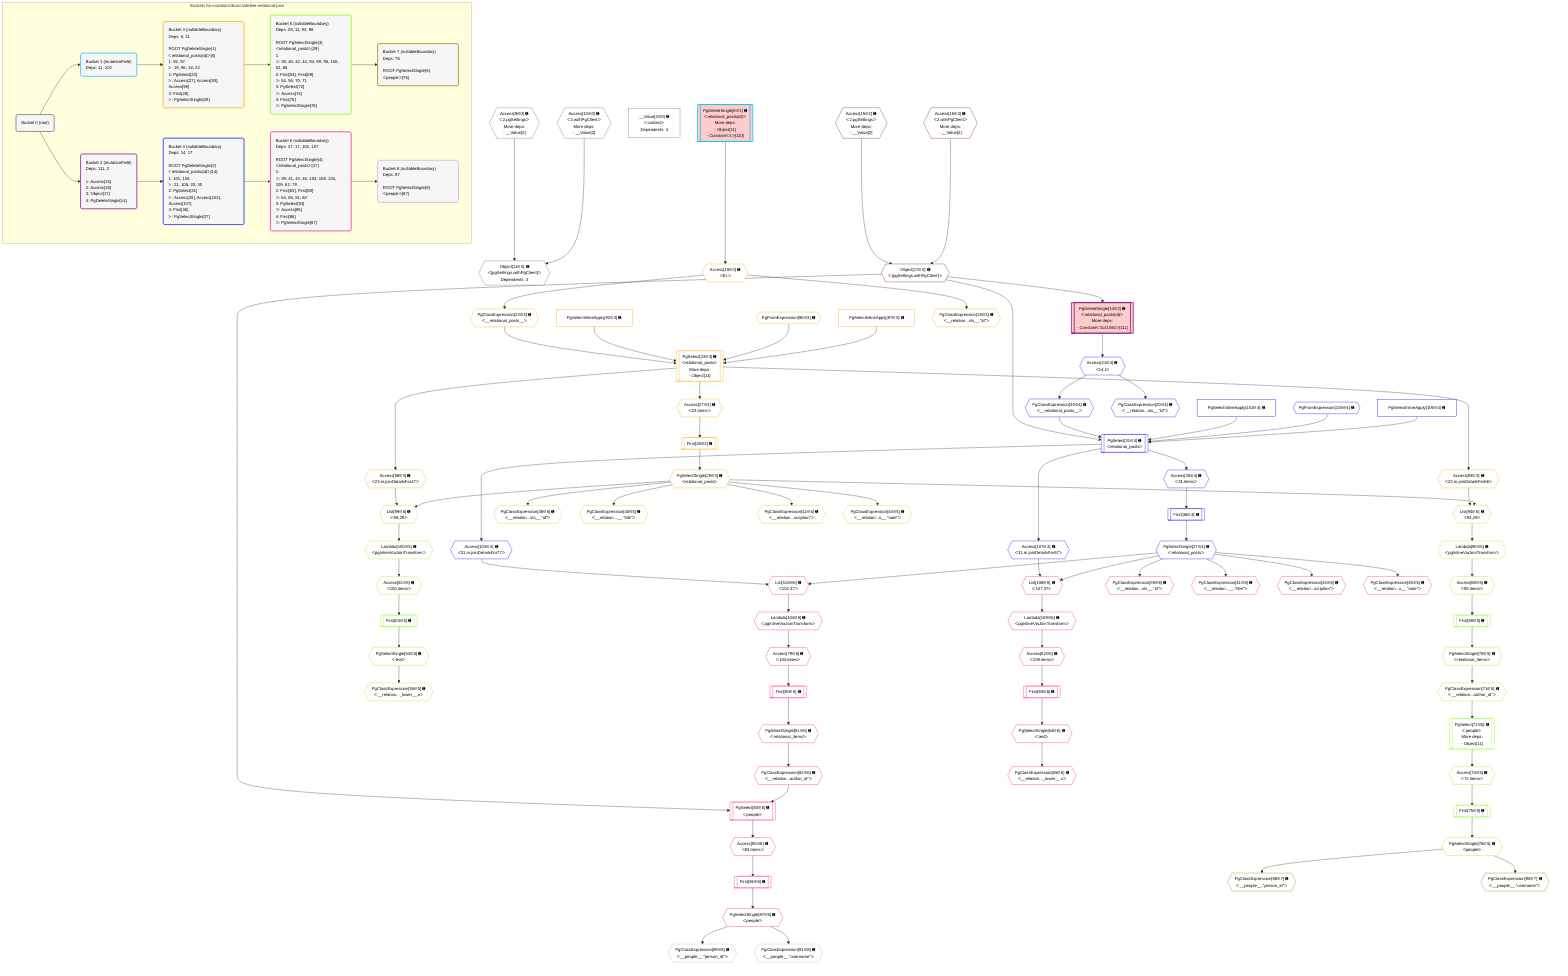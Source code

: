 %%{init: {'themeVariables': { 'fontSize': '12px'}}}%%
graph TD
    classDef path fill:#eee,stroke:#000,color:#000
    classDef plan fill:#fff,stroke-width:1px,color:#000
    classDef itemplan fill:#fff,stroke-width:2px,color:#000
    classDef unbatchedplan fill:#dff,stroke-width:1px,color:#000
    classDef sideeffectplan fill:#fcc,stroke-width:2px,color:#000
    classDef bucket fill:#f6f6f6,color:#000,stroke-width:2px,text-align:left

    subgraph "Buckets for mutations/basics/delete-relational-post"
    Bucket0("Bucket 0 (root)"):::bucket
    Bucket1("Bucket 1 (mutationField)<br />Deps: 11, 110"):::bucket
    Bucket2("Bucket 2 (mutationField)<br />Deps: 111, 2<br /><br />1: Access[15]<br />2: Access[16]<br />3: Object[17]<br />4: PgDeleteSingle[14]"):::bucket
    Bucket3("Bucket 3 (nullableBoundary)<br />Deps: 8, 11<br /><br />ROOT PgDeleteSingle{1}ᐸrelational_posts(id)ᐳ[8]<br />1: 92, 97<br />ᐳ: 19, 96, 18, 22<br />2: PgSelect[23]<br />ᐳ: Access[27], Access[93], Access[98]<br />3: First[28]<br />ᐳ: PgSelectSingle[29]"):::bucket
    Bucket4("Bucket 4 (nullableBoundary)<br />Deps: 14, 17<br /><br />ROOT PgDeleteSingle{2}ᐸrelational_posts(id)ᐳ[14]<br />1: 101, 106<br />ᐳ: 21, 105, 20, 30<br />2: PgSelect[31]<br />ᐳ: Access[35], Access[102], Access[107]<br />3: First[36]<br />ᐳ: PgSelectSingle[37]"):::bucket
    Bucket5("Bucket 5 (nullableBoundary)<br />Deps: 29, 11, 93, 98<br /><br />ROOT PgSelectSingle{3}ᐸrelational_postsᐳ[29]<br />1: <br />ᐳ: 38, 40, 42, 44, 94, 99, 95, 100, 52, 68<br />2: First[53], First[69]<br />ᐳ: 54, 55, 70, 71<br />3: PgSelect[72]<br />ᐳ: Access[74]<br />4: First[75]<br />ᐳ: PgSelectSingle[76]"):::bucket
    Bucket6("Bucket 6 (nullableBoundary)<br />Deps: 37, 17, 102, 107<br /><br />ROOT PgSelectSingle{4}ᐸrelational_postsᐳ[37]<br />1: <br />ᐳ: 39, 41, 43, 45, 103, 108, 104, 109, 62, 79<br />2: First[63], First[80]<br />ᐳ: 64, 65, 81, 82<br />3: PgSelect[83]<br />ᐳ: Access[85]<br />4: First[86]<br />ᐳ: PgSelectSingle[87]"):::bucket
    Bucket7("Bucket 7 (nullableBoundary)<br />Deps: 76<br /><br />ROOT PgSelectSingle{5}ᐸpeopleᐳ[76]"):::bucket
    Bucket8("Bucket 8 (nullableBoundary)<br />Deps: 87<br /><br />ROOT PgSelectSingle{6}ᐸpeopleᐳ[87]"):::bucket
    end
    Bucket0 --> Bucket1 & Bucket2
    Bucket1 --> Bucket3
    Bucket2 --> Bucket4
    Bucket3 --> Bucket5
    Bucket4 --> Bucket6
    Bucket5 --> Bucket7
    Bucket6 --> Bucket8

    %% plan dependencies
    Object11{{"Object[11∈0] ➊<br />ᐸ{pgSettings,withPgClient}ᐳ<br />Dependents: 3"}}:::plan
    Access9{{"Access[9∈0] ➊<br />ᐸ2.pgSettingsᐳ<br />More deps:<br />- __Value[2]"}}:::plan
    Access10{{"Access[10∈0] ➊<br />ᐸ2.withPgClientᐳ<br />More deps:<br />- __Value[2]"}}:::plan
    Access9 & Access10 --> Object11
    __Value2["__Value[2∈0] ➊<br />ᐸcontextᐳ<br />Dependents: 4"]:::plan
    PgDeleteSingle8[["PgDeleteSingle[8∈1] ➊<br />ᐸrelational_posts(id)ᐳ<br />More deps:<br />- Object[11]<br />- Constantᐸ4ᐳ[110]"]]:::sideeffectplan
    PgDeleteSingle14[["PgDeleteSingle[14∈2] ➊<br />ᐸrelational_posts(id)ᐳ<br />More deps:<br />- Constantᐸ3141592ᐳ[111]"]]:::sideeffectplan
    Object17{{"Object[17∈2] ➊<br />ᐸ{pgSettings,withPgClient}ᐳ"}}:::plan
    Object17 --> PgDeleteSingle14
    Access15{{"Access[15∈2] ➊<br />ᐸ2.pgSettingsᐳ<br />More deps:<br />- __Value[2]"}}:::plan
    Access16{{"Access[16∈2] ➊<br />ᐸ2.withPgClientᐳ<br />More deps:<br />- __Value[2]"}}:::plan
    Access15 & Access16 --> Object17
    PgSelect23[["PgSelect[23∈3] ➊<br />ᐸrelational_postsᐳ<br />More deps:<br />- Object[11]"]]:::plan
    PgClassExpression22{{"PgClassExpression[22∈3] ➊<br />ᐸ__relational_posts__ᐳ"}}:::plan
    PgSelectInlineApply92["PgSelectInlineApply[92∈3] ➊"]:::plan
    PgFromExpression96{{"PgFromExpression[96∈3] ➊"}}:::plan
    PgSelectInlineApply97["PgSelectInlineApply[97∈3] ➊"]:::plan
    PgClassExpression22 & PgSelectInlineApply92 & PgFromExpression96 & PgSelectInlineApply97 --> PgSelect23
    PgClassExpression18{{"PgClassExpression[18∈3] ➊<br />ᐸ__relation...sts__.”id”ᐳ"}}:::plan
    Access19{{"Access[19∈3] ➊<br />ᐸ8.tᐳ"}}:::plan
    Access19 --> PgClassExpression18
    PgDeleteSingle8 --> Access19
    Access19 --> PgClassExpression22
    Access27{{"Access[27∈3] ➊<br />ᐸ23.itemsᐳ"}}:::plan
    PgSelect23 --> Access27
    First28[["First[28∈3] ➊"]]:::plan
    Access27 --> First28
    PgSelectSingle29{{"PgSelectSingle[29∈3] ➊<br />ᐸrelational_postsᐳ"}}:::plan
    First28 --> PgSelectSingle29
    Access93{{"Access[93∈3] ➊<br />ᐸ23.m.joinDetailsFor66ᐳ"}}:::plan
    PgSelect23 --> Access93
    Access98{{"Access[98∈3] ➊<br />ᐸ23.m.joinDetailsFor47ᐳ"}}:::plan
    PgSelect23 --> Access98
    PgSelect31[["PgSelect[31∈4] ➊<br />ᐸrelational_postsᐳ"]]:::plan
    PgClassExpression30{{"PgClassExpression[30∈4] ➊<br />ᐸ__relational_posts__ᐳ"}}:::plan
    PgSelectInlineApply101["PgSelectInlineApply[101∈4] ➊"]:::plan
    PgFromExpression105{{"PgFromExpression[105∈4] ➊"}}:::plan
    PgSelectInlineApply106["PgSelectInlineApply[106∈4] ➊"]:::plan
    Object17 & PgClassExpression30 & PgSelectInlineApply101 & PgFromExpression105 & PgSelectInlineApply106 --> PgSelect31
    PgClassExpression20{{"PgClassExpression[20∈4] ➊<br />ᐸ__relation...sts__.”id”ᐳ"}}:::plan
    Access21{{"Access[21∈4] ➊<br />ᐸ14.tᐳ"}}:::plan
    Access21 --> PgClassExpression20
    PgDeleteSingle14 --> Access21
    Access21 --> PgClassExpression30
    Access35{{"Access[35∈4] ➊<br />ᐸ31.itemsᐳ"}}:::plan
    PgSelect31 --> Access35
    First36[["First[36∈4] ➊"]]:::plan
    Access35 --> First36
    PgSelectSingle37{{"PgSelectSingle[37∈4] ➊<br />ᐸrelational_postsᐳ"}}:::plan
    First36 --> PgSelectSingle37
    Access102{{"Access[102∈4] ➊<br />ᐸ31.m.joinDetailsFor77ᐳ"}}:::plan
    PgSelect31 --> Access102
    Access107{{"Access[107∈4] ➊<br />ᐸ31.m.joinDetailsFor57ᐳ"}}:::plan
    PgSelect31 --> Access107
    PgSelect72[["PgSelect[72∈5] ➊<br />ᐸpeopleᐳ<br />More deps:<br />- Object[11]"]]:::plan
    PgClassExpression71{{"PgClassExpression[71∈5] ➊<br />ᐸ__relation...author_id”ᐳ"}}:::plan
    PgClassExpression71 --> PgSelect72
    List94{{"List[94∈5] ➊<br />ᐸ93,29ᐳ"}}:::plan
    Access93 & PgSelectSingle29 --> List94
    List99{{"List[99∈5] ➊<br />ᐸ98,29ᐳ"}}:::plan
    Access98 & PgSelectSingle29 --> List99
    PgClassExpression38{{"PgClassExpression[38∈5] ➊<br />ᐸ__relation...sts__.”id”ᐳ"}}:::plan
    PgSelectSingle29 --> PgClassExpression38
    PgClassExpression40{{"PgClassExpression[40∈5] ➊<br />ᐸ__relation...__.”title”ᐳ"}}:::plan
    PgSelectSingle29 --> PgClassExpression40
    PgClassExpression42{{"PgClassExpression[42∈5] ➊<br />ᐸ__relation...scription”ᐳ"}}:::plan
    PgSelectSingle29 --> PgClassExpression42
    PgClassExpression44{{"PgClassExpression[44∈5] ➊<br />ᐸ__relation...s__.”note”ᐳ"}}:::plan
    PgSelectSingle29 --> PgClassExpression44
    Access52{{"Access[52∈5] ➊<br />ᐸ100.itemsᐳ"}}:::plan
    Lambda100{{"Lambda[100∈5] ➊<br />ᐸpgInlineViaJoinTransformᐳ"}}:::plan
    Lambda100 --> Access52
    First53[["First[53∈5] ➊"]]:::plan
    Access52 --> First53
    PgSelectSingle54{{"PgSelectSingle[54∈5] ➊<br />ᐸtextᐳ"}}:::plan
    First53 --> PgSelectSingle54
    PgClassExpression55{{"PgClassExpression[55∈5] ➊<br />ᐸ__relation..._lower__.vᐳ"}}:::plan
    PgSelectSingle54 --> PgClassExpression55
    Access68{{"Access[68∈5] ➊<br />ᐸ95.itemsᐳ"}}:::plan
    Lambda95{{"Lambda[95∈5] ➊<br />ᐸpgInlineViaJoinTransformᐳ"}}:::plan
    Lambda95 --> Access68
    First69[["First[69∈5] ➊"]]:::plan
    Access68 --> First69
    PgSelectSingle70{{"PgSelectSingle[70∈5] ➊<br />ᐸrelational_itemsᐳ"}}:::plan
    First69 --> PgSelectSingle70
    PgSelectSingle70 --> PgClassExpression71
    Access74{{"Access[74∈5] ➊<br />ᐸ72.itemsᐳ"}}:::plan
    PgSelect72 --> Access74
    First75[["First[75∈5] ➊"]]:::plan
    Access74 --> First75
    PgSelectSingle76{{"PgSelectSingle[76∈5] ➊<br />ᐸpeopleᐳ"}}:::plan
    First75 --> PgSelectSingle76
    List94 --> Lambda95
    List99 --> Lambda100
    PgSelect83[["PgSelect[83∈6] ➊<br />ᐸpeopleᐳ"]]:::plan
    PgClassExpression82{{"PgClassExpression[82∈6] ➊<br />ᐸ__relation...author_id”ᐳ"}}:::plan
    Object17 & PgClassExpression82 --> PgSelect83
    List103{{"List[103∈6] ➊<br />ᐸ102,37ᐳ"}}:::plan
    Access102 & PgSelectSingle37 --> List103
    List108{{"List[108∈6] ➊<br />ᐸ107,37ᐳ"}}:::plan
    Access107 & PgSelectSingle37 --> List108
    PgClassExpression39{{"PgClassExpression[39∈6] ➊<br />ᐸ__relation...sts__.”id”ᐳ"}}:::plan
    PgSelectSingle37 --> PgClassExpression39
    PgClassExpression41{{"PgClassExpression[41∈6] ➊<br />ᐸ__relation...__.”title”ᐳ"}}:::plan
    PgSelectSingle37 --> PgClassExpression41
    PgClassExpression43{{"PgClassExpression[43∈6] ➊<br />ᐸ__relation...scription”ᐳ"}}:::plan
    PgSelectSingle37 --> PgClassExpression43
    PgClassExpression45{{"PgClassExpression[45∈6] ➊<br />ᐸ__relation...s__.”note”ᐳ"}}:::plan
    PgSelectSingle37 --> PgClassExpression45
    Access62{{"Access[62∈6] ➊<br />ᐸ109.itemsᐳ"}}:::plan
    Lambda109{{"Lambda[109∈6] ➊<br />ᐸpgInlineViaJoinTransformᐳ"}}:::plan
    Lambda109 --> Access62
    First63[["First[63∈6] ➊"]]:::plan
    Access62 --> First63
    PgSelectSingle64{{"PgSelectSingle[64∈6] ➊<br />ᐸtextᐳ"}}:::plan
    First63 --> PgSelectSingle64
    PgClassExpression65{{"PgClassExpression[65∈6] ➊<br />ᐸ__relation..._lower__.vᐳ"}}:::plan
    PgSelectSingle64 --> PgClassExpression65
    Access79{{"Access[79∈6] ➊<br />ᐸ104.itemsᐳ"}}:::plan
    Lambda104{{"Lambda[104∈6] ➊<br />ᐸpgInlineViaJoinTransformᐳ"}}:::plan
    Lambda104 --> Access79
    First80[["First[80∈6] ➊"]]:::plan
    Access79 --> First80
    PgSelectSingle81{{"PgSelectSingle[81∈6] ➊<br />ᐸrelational_itemsᐳ"}}:::plan
    First80 --> PgSelectSingle81
    PgSelectSingle81 --> PgClassExpression82
    Access85{{"Access[85∈6] ➊<br />ᐸ83.itemsᐳ"}}:::plan
    PgSelect83 --> Access85
    First86[["First[86∈6] ➊"]]:::plan
    Access85 --> First86
    PgSelectSingle87{{"PgSelectSingle[87∈6] ➊<br />ᐸpeopleᐳ"}}:::plan
    First86 --> PgSelectSingle87
    List103 --> Lambda104
    List108 --> Lambda109
    PgClassExpression88{{"PgClassExpression[88∈7] ➊<br />ᐸ__people__.”person_id”ᐳ"}}:::plan
    PgSelectSingle76 --> PgClassExpression88
    PgClassExpression90{{"PgClassExpression[90∈7] ➊<br />ᐸ__people__.”username”ᐳ"}}:::plan
    PgSelectSingle76 --> PgClassExpression90
    PgClassExpression89{{"PgClassExpression[89∈8] ➊<br />ᐸ__people__.”person_id”ᐳ"}}:::plan
    PgSelectSingle87 --> PgClassExpression89
    PgClassExpression91{{"PgClassExpression[91∈8] ➊<br />ᐸ__people__.”username”ᐳ"}}:::plan
    PgSelectSingle87 --> PgClassExpression91

    %% define steps
    classDef bucket0 stroke:#696969
    class Bucket0,__Value2,Access9,Access10,Object11 bucket0
    classDef bucket1 stroke:#00bfff
    class Bucket1,PgDeleteSingle8 bucket1
    classDef bucket2 stroke:#7f007f
    class Bucket2,PgDeleteSingle14,Access15,Access16,Object17 bucket2
    classDef bucket3 stroke:#ffa500
    class Bucket3,PgClassExpression18,Access19,PgClassExpression22,PgSelect23,Access27,First28,PgSelectSingle29,PgSelectInlineApply92,Access93,PgFromExpression96,PgSelectInlineApply97,Access98 bucket3
    classDef bucket4 stroke:#0000ff
    class Bucket4,PgClassExpression20,Access21,PgClassExpression30,PgSelect31,Access35,First36,PgSelectSingle37,PgSelectInlineApply101,Access102,PgFromExpression105,PgSelectInlineApply106,Access107 bucket4
    classDef bucket5 stroke:#7fff00
    class Bucket5,PgClassExpression38,PgClassExpression40,PgClassExpression42,PgClassExpression44,Access52,First53,PgSelectSingle54,PgClassExpression55,Access68,First69,PgSelectSingle70,PgClassExpression71,PgSelect72,Access74,First75,PgSelectSingle76,List94,Lambda95,List99,Lambda100 bucket5
    classDef bucket6 stroke:#ff1493
    class Bucket6,PgClassExpression39,PgClassExpression41,PgClassExpression43,PgClassExpression45,Access62,First63,PgSelectSingle64,PgClassExpression65,Access79,First80,PgSelectSingle81,PgClassExpression82,PgSelect83,Access85,First86,PgSelectSingle87,List103,Lambda104,List108,Lambda109 bucket6
    classDef bucket7 stroke:#808000
    class Bucket7,PgClassExpression88,PgClassExpression90 bucket7
    classDef bucket8 stroke:#dda0dd
    class Bucket8,PgClassExpression89,PgClassExpression91 bucket8